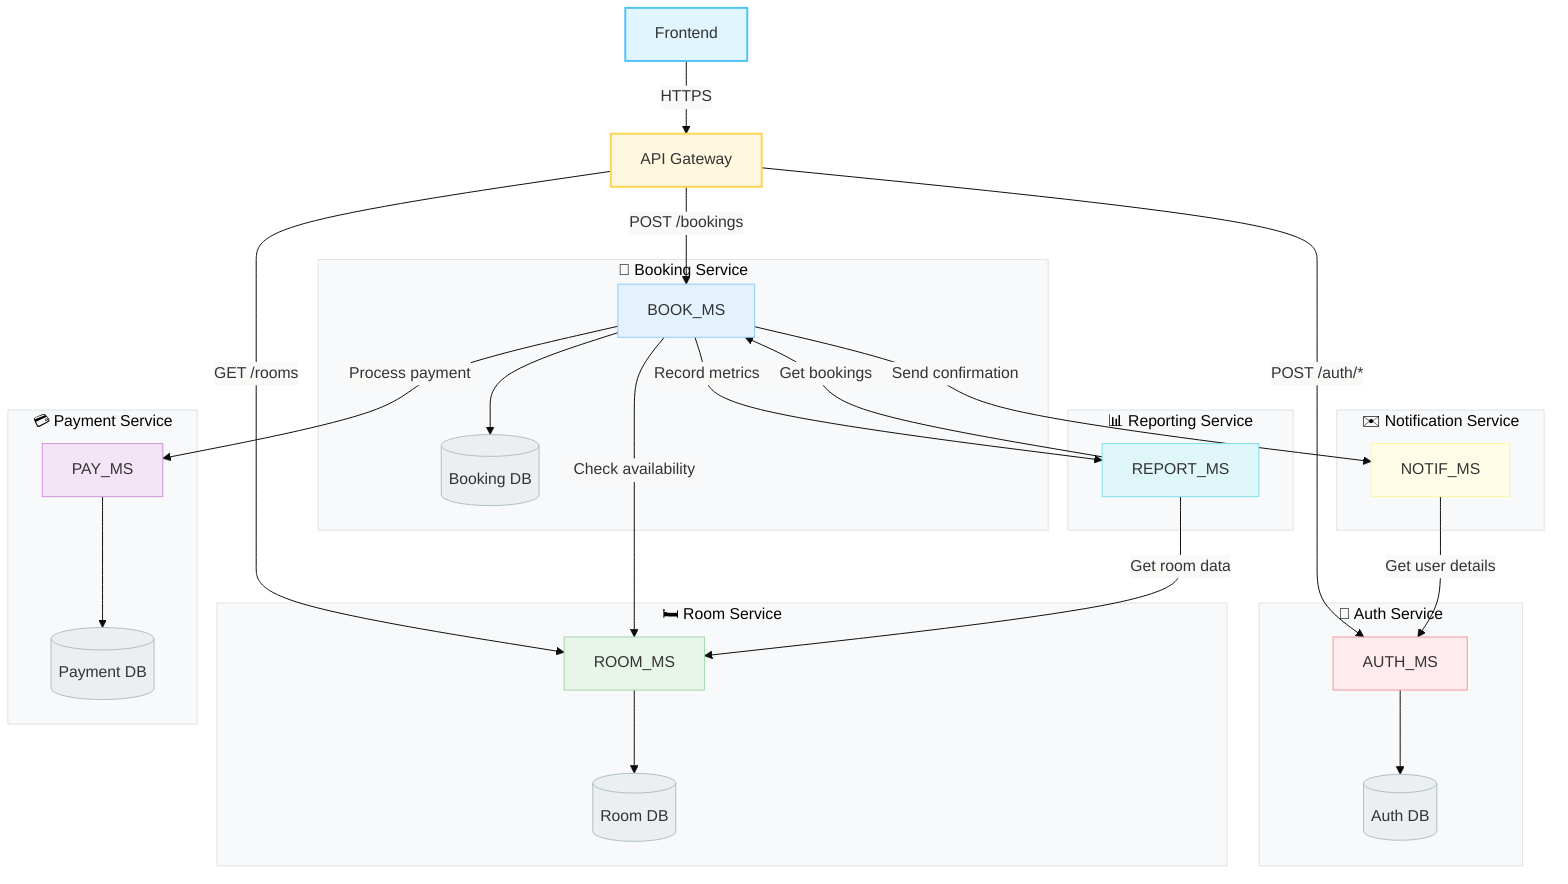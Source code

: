 %%{init: {'theme': 'base', 'themeVariables': {
    'primaryColor': '#f8f9fa',
    'primaryBorderColor': '#ced4da',
    'clusterBkg': '#f8f9fa',
    'clusterBorder': '#dee2e6',
    'fontFamily': 'Arial'
}}}%%

flowchart TD
    %% ====== ESTILOS ======
    classDef user fill:#E1F5FE,stroke:#4FC3F7,stroke-width:2px
    classDef gateway fill:#FFF8E1,stroke:#FFD54F,stroke-width:2px
    classDef auth fill:#FFEBEE,stroke:#EF9A9A
    classDef room fill:#E8F5E9,stroke:#A5D6A7
    classDef booking fill:#E3F2FD,stroke:#90CAF9
    classDef payment fill:#F3E5F5,stroke:#CE93D8
    classDef notification fill:#FFFDE7,stroke:#FFF59D
    classDef reporting fill:#E0F7FA,stroke:#80DEEA
    classDef db fill:#ECEFF1,stroke:#B0BEC5

    %% ====== COMPONENTES PRINCIPALES ======
    USER[Frontend]:::user
    GW[API Gateway]:::gateway

    %% ====== MICROSERVICIOS ======
    subgraph Auth["🔐 Auth Service"]
        AUTH_MS:::auth
        AUTH_DB[("Auth DB")]:::db
    end

    subgraph Room["🛏️ Room Service"]
        ROOM_MS:::room
        ROOM_DB[("Room DB")]:::db
    end

    subgraph Booking["📅 Booking Service"]
        BOOK_MS:::booking
        BOOK_DB[("Booking DB")]:::db
    end

    subgraph Payment["💳 Payment Service"]
        PAY_MS:::payment
        PAY_DB[("Payment DB")]:::db
    end

    subgraph Notification["✉️ Notification Service"]
        NOTIF_MS:::notification
    end

    subgraph Reporting["📊 Reporting Service"]
        REPORT_MS:::reporting
    end

    %% ====== CONEXIONES COMPLETAS ======
    USER -->|HTTPS| GW

    %% Gateway → Microservicios
    GW -->|POST /auth/*| AUTH_MS
    GW -->|GET /rooms| ROOM_MS
    GW -->|POST /bookings| BOOK_MS

    %% Booking Service
    BOOK_MS -->|Check availability| ROOM_MS
    BOOK_MS -->|Process payment| PAY_MS
    BOOK_MS -->|Send confirmation| NOTIF_MS
    BOOK_MS -->|Record metrics| REPORT_MS

    %% Reporting
    REPORT_MS -->|Get bookings| BOOK_MS
    REPORT_MS -->|Get room data| ROOM_MS

    %% Notification
    NOTIF_MS -->|Get user details| AUTH_MS

    %% Bases de datos
    AUTH_MS --> AUTH_DB
    ROOM_MS --> ROOM_DB
    BOOK_MS --> BOOK_DB
    PAY_MS --> PAY_DB